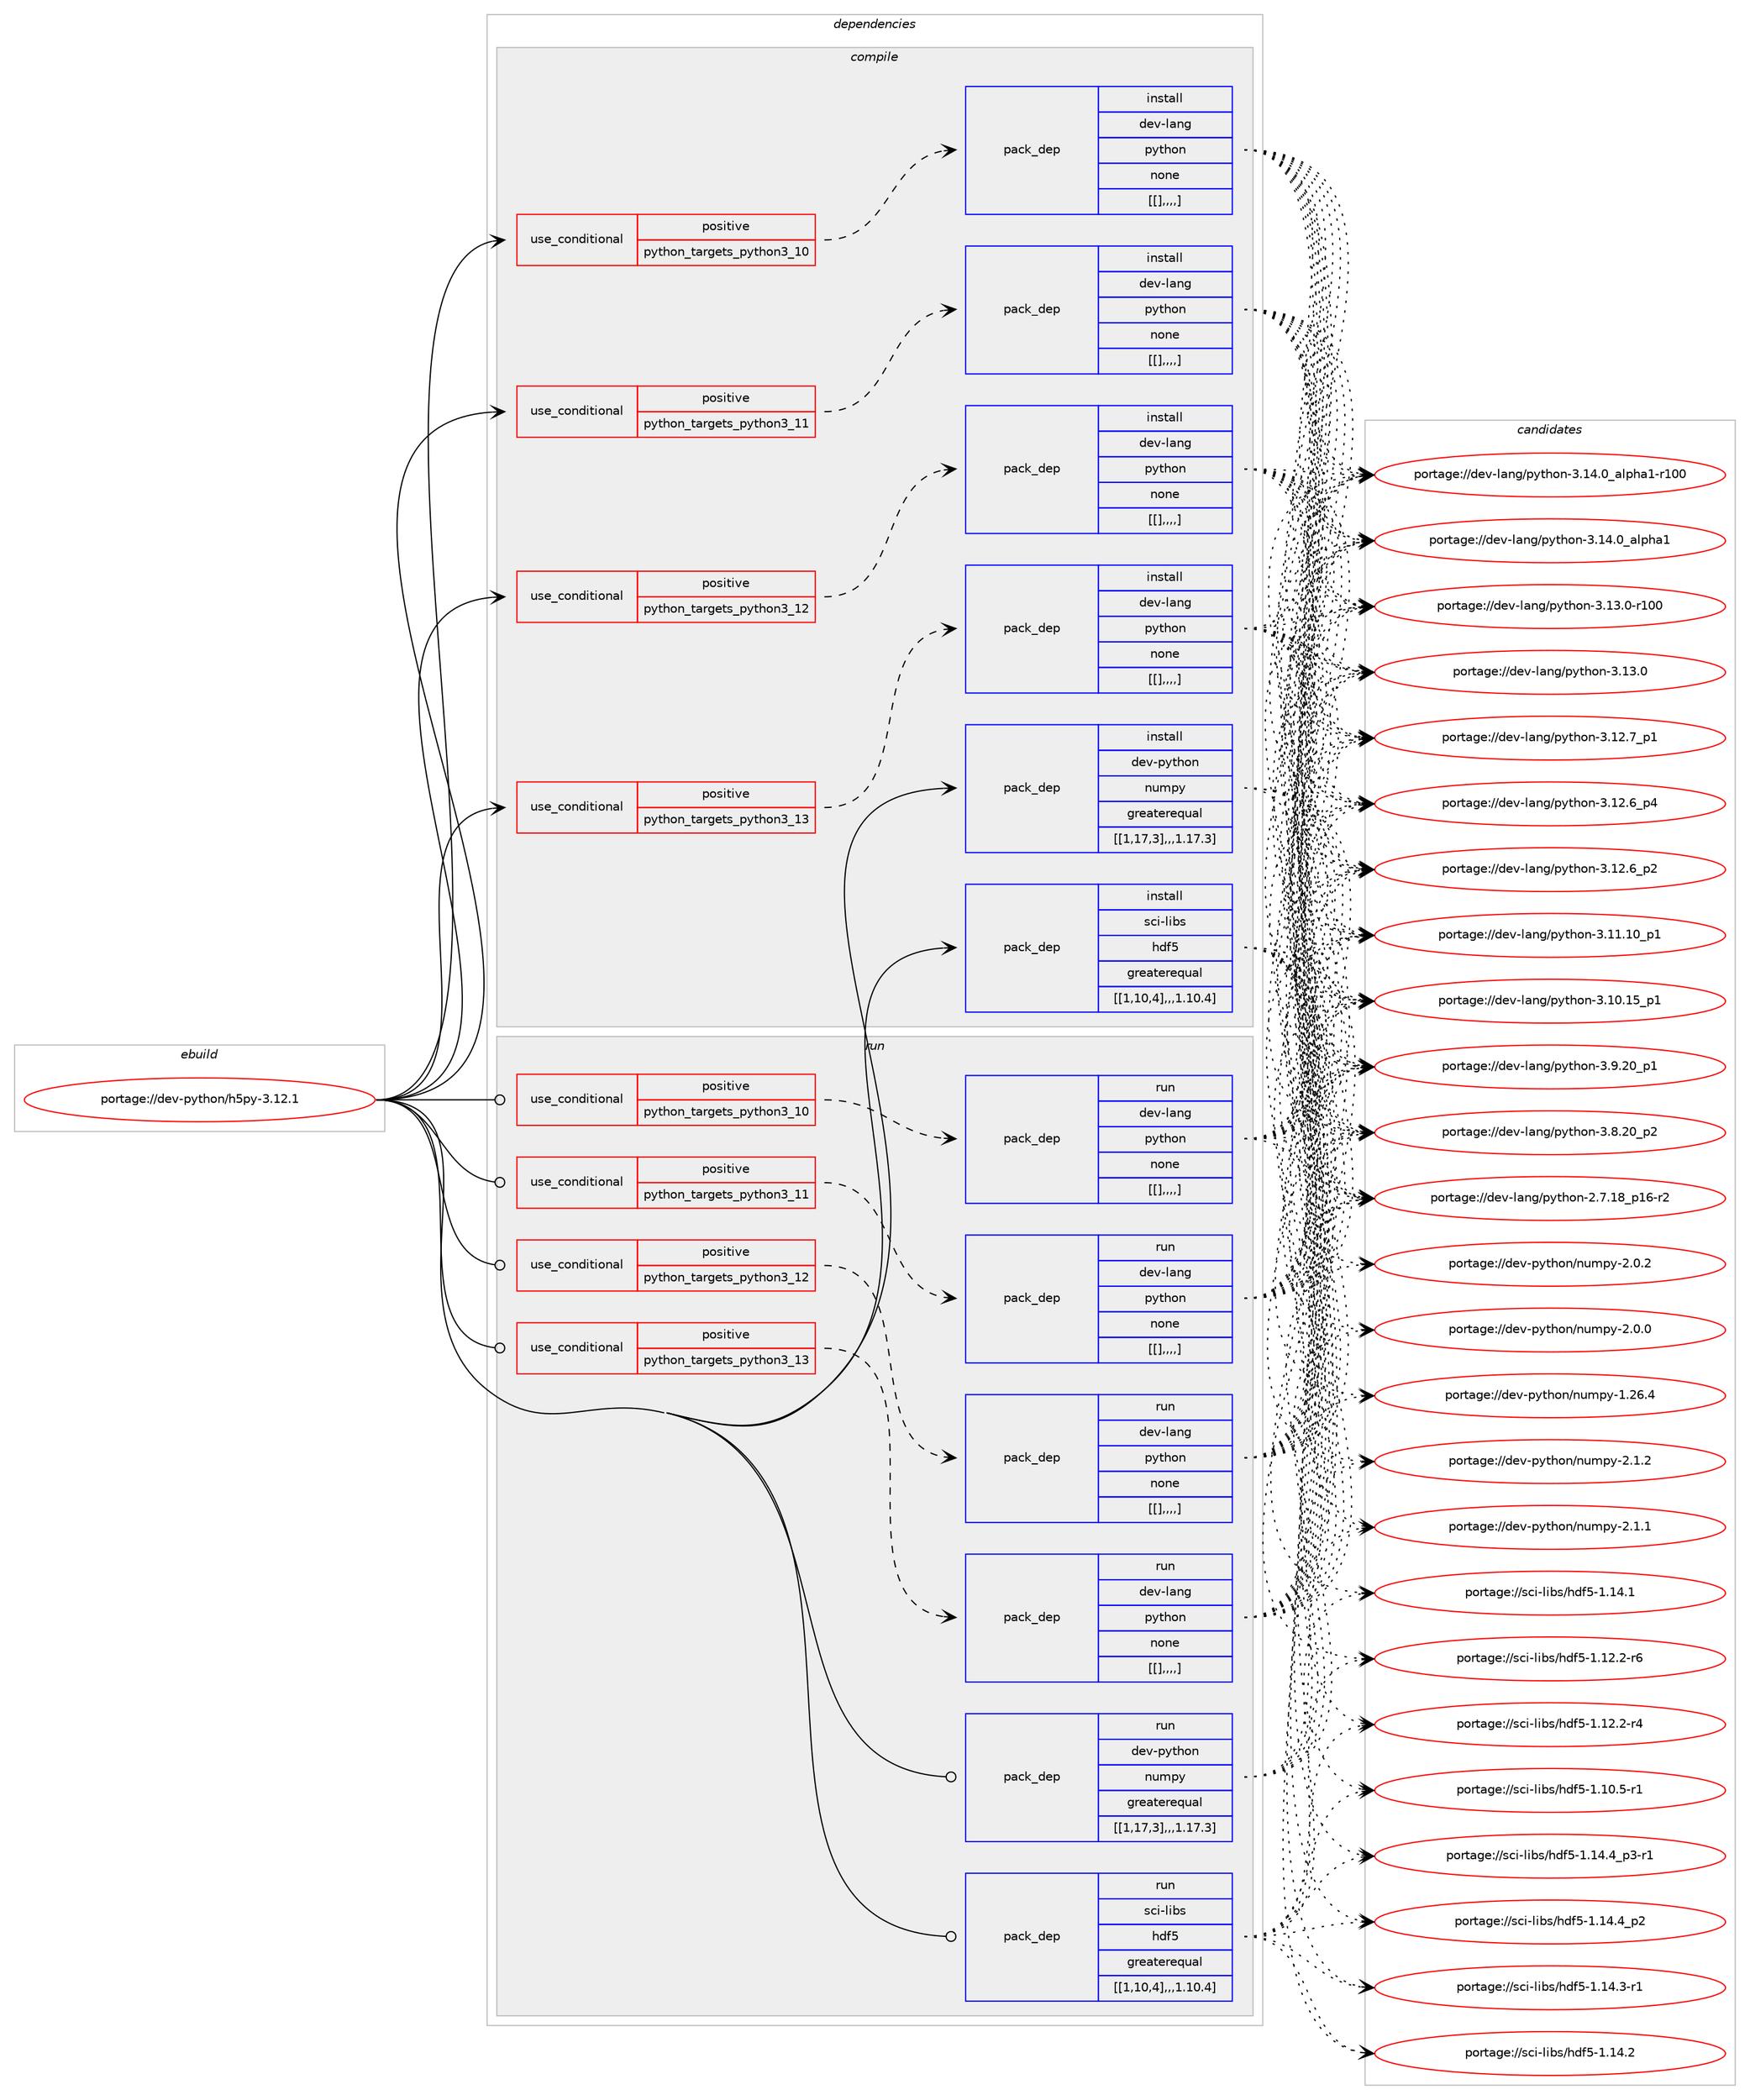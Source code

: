 digraph prolog {

# *************
# Graph options
# *************

newrank=true;
concentrate=true;
compound=true;
graph [rankdir=LR,fontname=Helvetica,fontsize=10,ranksep=1.5];#, ranksep=2.5, nodesep=0.2];
edge  [arrowhead=vee];
node  [fontname=Helvetica,fontsize=10];

# **********
# The ebuild
# **********

subgraph cluster_leftcol {
color=gray;
label=<<i>ebuild</i>>;
id [label="portage://dev-python/h5py-3.12.1", color=red, width=4, href="../dev-python/h5py-3.12.1.svg"];
}

# ****************
# The dependencies
# ****************

subgraph cluster_midcol {
color=gray;
label=<<i>dependencies</i>>;
subgraph cluster_compile {
fillcolor="#eeeeee";
style=filled;
label=<<i>compile</i>>;
subgraph cond35434 {
dependency152956 [label=<<TABLE BORDER="0" CELLBORDER="1" CELLSPACING="0" CELLPADDING="4"><TR><TD ROWSPAN="3" CELLPADDING="10">use_conditional</TD></TR><TR><TD>positive</TD></TR><TR><TD>python_targets_python3_10</TD></TR></TABLE>>, shape=none, color=red];
subgraph pack116218 {
dependency152990 [label=<<TABLE BORDER="0" CELLBORDER="1" CELLSPACING="0" CELLPADDING="4" WIDTH="220"><TR><TD ROWSPAN="6" CELLPADDING="30">pack_dep</TD></TR><TR><TD WIDTH="110">install</TD></TR><TR><TD>dev-lang</TD></TR><TR><TD>python</TD></TR><TR><TD>none</TD></TR><TR><TD>[[],,,,]</TD></TR></TABLE>>, shape=none, color=blue];
}
dependency152956:e -> dependency152990:w [weight=20,style="dashed",arrowhead="vee"];
}
id:e -> dependency152956:w [weight=20,style="solid",arrowhead="vee"];
subgraph cond35451 {
dependency153067 [label=<<TABLE BORDER="0" CELLBORDER="1" CELLSPACING="0" CELLPADDING="4"><TR><TD ROWSPAN="3" CELLPADDING="10">use_conditional</TD></TR><TR><TD>positive</TD></TR><TR><TD>python_targets_python3_11</TD></TR></TABLE>>, shape=none, color=red];
subgraph pack116273 {
dependency153107 [label=<<TABLE BORDER="0" CELLBORDER="1" CELLSPACING="0" CELLPADDING="4" WIDTH="220"><TR><TD ROWSPAN="6" CELLPADDING="30">pack_dep</TD></TR><TR><TD WIDTH="110">install</TD></TR><TR><TD>dev-lang</TD></TR><TR><TD>python</TD></TR><TR><TD>none</TD></TR><TR><TD>[[],,,,]</TD></TR></TABLE>>, shape=none, color=blue];
}
dependency153067:e -> dependency153107:w [weight=20,style="dashed",arrowhead="vee"];
}
id:e -> dependency153067:w [weight=20,style="solid",arrowhead="vee"];
subgraph cond35512 {
dependency153148 [label=<<TABLE BORDER="0" CELLBORDER="1" CELLSPACING="0" CELLPADDING="4"><TR><TD ROWSPAN="3" CELLPADDING="10">use_conditional</TD></TR><TR><TD>positive</TD></TR><TR><TD>python_targets_python3_12</TD></TR></TABLE>>, shape=none, color=red];
subgraph pack116373 {
dependency153245 [label=<<TABLE BORDER="0" CELLBORDER="1" CELLSPACING="0" CELLPADDING="4" WIDTH="220"><TR><TD ROWSPAN="6" CELLPADDING="30">pack_dep</TD></TR><TR><TD WIDTH="110">install</TD></TR><TR><TD>dev-lang</TD></TR><TR><TD>python</TD></TR><TR><TD>none</TD></TR><TR><TD>[[],,,,]</TD></TR></TABLE>>, shape=none, color=blue];
}
dependency153148:e -> dependency153245:w [weight=20,style="dashed",arrowhead="vee"];
}
id:e -> dependency153148:w [weight=20,style="solid",arrowhead="vee"];
subgraph cond35559 {
dependency153337 [label=<<TABLE BORDER="0" CELLBORDER="1" CELLSPACING="0" CELLPADDING="4"><TR><TD ROWSPAN="3" CELLPADDING="10">use_conditional</TD></TR><TR><TD>positive</TD></TR><TR><TD>python_targets_python3_13</TD></TR></TABLE>>, shape=none, color=red];
subgraph pack116440 {
dependency153410 [label=<<TABLE BORDER="0" CELLBORDER="1" CELLSPACING="0" CELLPADDING="4" WIDTH="220"><TR><TD ROWSPAN="6" CELLPADDING="30">pack_dep</TD></TR><TR><TD WIDTH="110">install</TD></TR><TR><TD>dev-lang</TD></TR><TR><TD>python</TD></TR><TR><TD>none</TD></TR><TR><TD>[[],,,,]</TD></TR></TABLE>>, shape=none, color=blue];
}
dependency153337:e -> dependency153410:w [weight=20,style="dashed",arrowhead="vee"];
}
id:e -> dependency153337:w [weight=20,style="solid",arrowhead="vee"];
subgraph pack116498 {
dependency153550 [label=<<TABLE BORDER="0" CELLBORDER="1" CELLSPACING="0" CELLPADDING="4" WIDTH="220"><TR><TD ROWSPAN="6" CELLPADDING="30">pack_dep</TD></TR><TR><TD WIDTH="110">install</TD></TR><TR><TD>dev-python</TD></TR><TR><TD>numpy</TD></TR><TR><TD>greaterequal</TD></TR><TR><TD>[[1,17,3],,,1.17.3]</TD></TR></TABLE>>, shape=none, color=blue];
}
id:e -> dependency153550:w [weight=20,style="solid",arrowhead="vee"];
subgraph pack116564 {
dependency153556 [label=<<TABLE BORDER="0" CELLBORDER="1" CELLSPACING="0" CELLPADDING="4" WIDTH="220"><TR><TD ROWSPAN="6" CELLPADDING="30">pack_dep</TD></TR><TR><TD WIDTH="110">install</TD></TR><TR><TD>sci-libs</TD></TR><TR><TD>hdf5</TD></TR><TR><TD>greaterequal</TD></TR><TR><TD>[[1,10,4],,,1.10.4]</TD></TR></TABLE>>, shape=none, color=blue];
}
id:e -> dependency153556:w [weight=20,style="solid",arrowhead="vee"];
}
subgraph cluster_compileandrun {
fillcolor="#eeeeee";
style=filled;
label=<<i>compile and run</i>>;
}
subgraph cluster_run {
fillcolor="#eeeeee";
style=filled;
label=<<i>run</i>>;
subgraph cond35692 {
dependency153598 [label=<<TABLE BORDER="0" CELLBORDER="1" CELLSPACING="0" CELLPADDING="4"><TR><TD ROWSPAN="3" CELLPADDING="10">use_conditional</TD></TR><TR><TD>positive</TD></TR><TR><TD>python_targets_python3_10</TD></TR></TABLE>>, shape=none, color=red];
subgraph pack116602 {
dependency153619 [label=<<TABLE BORDER="0" CELLBORDER="1" CELLSPACING="0" CELLPADDING="4" WIDTH="220"><TR><TD ROWSPAN="6" CELLPADDING="30">pack_dep</TD></TR><TR><TD WIDTH="110">run</TD></TR><TR><TD>dev-lang</TD></TR><TR><TD>python</TD></TR><TR><TD>none</TD></TR><TR><TD>[[],,,,]</TD></TR></TABLE>>, shape=none, color=blue];
}
dependency153598:e -> dependency153619:w [weight=20,style="dashed",arrowhead="vee"];
}
id:e -> dependency153598:w [weight=20,style="solid",arrowhead="odot"];
subgraph cond35707 {
dependency153625 [label=<<TABLE BORDER="0" CELLBORDER="1" CELLSPACING="0" CELLPADDING="4"><TR><TD ROWSPAN="3" CELLPADDING="10">use_conditional</TD></TR><TR><TD>positive</TD></TR><TR><TD>python_targets_python3_11</TD></TR></TABLE>>, shape=none, color=red];
subgraph pack116611 {
dependency153630 [label=<<TABLE BORDER="0" CELLBORDER="1" CELLSPACING="0" CELLPADDING="4" WIDTH="220"><TR><TD ROWSPAN="6" CELLPADDING="30">pack_dep</TD></TR><TR><TD WIDTH="110">run</TD></TR><TR><TD>dev-lang</TD></TR><TR><TD>python</TD></TR><TR><TD>none</TD></TR><TR><TD>[[],,,,]</TD></TR></TABLE>>, shape=none, color=blue];
}
dependency153625:e -> dependency153630:w [weight=20,style="dashed",arrowhead="vee"];
}
id:e -> dependency153625:w [weight=20,style="solid",arrowhead="odot"];
subgraph cond35710 {
dependency153697 [label=<<TABLE BORDER="0" CELLBORDER="1" CELLSPACING="0" CELLPADDING="4"><TR><TD ROWSPAN="3" CELLPADDING="10">use_conditional</TD></TR><TR><TD>positive</TD></TR><TR><TD>python_targets_python3_12</TD></TR></TABLE>>, shape=none, color=red];
subgraph pack116667 {
dependency153739 [label=<<TABLE BORDER="0" CELLBORDER="1" CELLSPACING="0" CELLPADDING="4" WIDTH="220"><TR><TD ROWSPAN="6" CELLPADDING="30">pack_dep</TD></TR><TR><TD WIDTH="110">run</TD></TR><TR><TD>dev-lang</TD></TR><TR><TD>python</TD></TR><TR><TD>none</TD></TR><TR><TD>[[],,,,]</TD></TR></TABLE>>, shape=none, color=blue];
}
dependency153697:e -> dependency153739:w [weight=20,style="dashed",arrowhead="vee"];
}
id:e -> dependency153697:w [weight=20,style="solid",arrowhead="odot"];
subgraph cond35750 {
dependency153743 [label=<<TABLE BORDER="0" CELLBORDER="1" CELLSPACING="0" CELLPADDING="4"><TR><TD ROWSPAN="3" CELLPADDING="10">use_conditional</TD></TR><TR><TD>positive</TD></TR><TR><TD>python_targets_python3_13</TD></TR></TABLE>>, shape=none, color=red];
subgraph pack116708 {
dependency153804 [label=<<TABLE BORDER="0" CELLBORDER="1" CELLSPACING="0" CELLPADDING="4" WIDTH="220"><TR><TD ROWSPAN="6" CELLPADDING="30">pack_dep</TD></TR><TR><TD WIDTH="110">run</TD></TR><TR><TD>dev-lang</TD></TR><TR><TD>python</TD></TR><TR><TD>none</TD></TR><TR><TD>[[],,,,]</TD></TR></TABLE>>, shape=none, color=blue];
}
dependency153743:e -> dependency153804:w [weight=20,style="dashed",arrowhead="vee"];
}
id:e -> dependency153743:w [weight=20,style="solid",arrowhead="odot"];
subgraph pack116727 {
dependency153823 [label=<<TABLE BORDER="0" CELLBORDER="1" CELLSPACING="0" CELLPADDING="4" WIDTH="220"><TR><TD ROWSPAN="6" CELLPADDING="30">pack_dep</TD></TR><TR><TD WIDTH="110">run</TD></TR><TR><TD>dev-python</TD></TR><TR><TD>numpy</TD></TR><TR><TD>greaterequal</TD></TR><TR><TD>[[1,17,3],,,1.17.3]</TD></TR></TABLE>>, shape=none, color=blue];
}
id:e -> dependency153823:w [weight=20,style="solid",arrowhead="odot"];
subgraph pack116739 {
dependency153843 [label=<<TABLE BORDER="0" CELLBORDER="1" CELLSPACING="0" CELLPADDING="4" WIDTH="220"><TR><TD ROWSPAN="6" CELLPADDING="30">pack_dep</TD></TR><TR><TD WIDTH="110">run</TD></TR><TR><TD>sci-libs</TD></TR><TR><TD>hdf5</TD></TR><TR><TD>greaterequal</TD></TR><TR><TD>[[1,10,4],,,1.10.4]</TD></TR></TABLE>>, shape=none, color=blue];
}
id:e -> dependency153843:w [weight=20,style="solid",arrowhead="odot"];
}
}

# **************
# The candidates
# **************

subgraph cluster_choices {
rank=same;
color=gray;
label=<<i>candidates</i>>;

subgraph choice116485 {
color=black;
nodesep=1;
choice100101118451089711010347112121116104111110455146495246489597108112104974945114494848 [label="portage://dev-lang/python-3.14.0_alpha1-r100", color=red, width=4,href="../dev-lang/python-3.14.0_alpha1-r100.svg"];
choice1001011184510897110103471121211161041111104551464952464895971081121049749 [label="portage://dev-lang/python-3.14.0_alpha1", color=red, width=4,href="../dev-lang/python-3.14.0_alpha1.svg"];
choice1001011184510897110103471121211161041111104551464951464845114494848 [label="portage://dev-lang/python-3.13.0-r100", color=red, width=4,href="../dev-lang/python-3.13.0-r100.svg"];
choice10010111845108971101034711212111610411111045514649514648 [label="portage://dev-lang/python-3.13.0", color=red, width=4,href="../dev-lang/python-3.13.0.svg"];
choice100101118451089711010347112121116104111110455146495046559511249 [label="portage://dev-lang/python-3.12.7_p1", color=red, width=4,href="../dev-lang/python-3.12.7_p1.svg"];
choice100101118451089711010347112121116104111110455146495046549511252 [label="portage://dev-lang/python-3.12.6_p4", color=red, width=4,href="../dev-lang/python-3.12.6_p4.svg"];
choice100101118451089711010347112121116104111110455146495046549511250 [label="portage://dev-lang/python-3.12.6_p2", color=red, width=4,href="../dev-lang/python-3.12.6_p2.svg"];
choice10010111845108971101034711212111610411111045514649494649489511249 [label="portage://dev-lang/python-3.11.10_p1", color=red, width=4,href="../dev-lang/python-3.11.10_p1.svg"];
choice10010111845108971101034711212111610411111045514649484649539511249 [label="portage://dev-lang/python-3.10.15_p1", color=red, width=4,href="../dev-lang/python-3.10.15_p1.svg"];
choice100101118451089711010347112121116104111110455146574650489511249 [label="portage://dev-lang/python-3.9.20_p1", color=red, width=4,href="../dev-lang/python-3.9.20_p1.svg"];
choice100101118451089711010347112121116104111110455146564650489511250 [label="portage://dev-lang/python-3.8.20_p2", color=red, width=4,href="../dev-lang/python-3.8.20_p2.svg"];
choice100101118451089711010347112121116104111110455046554649569511249544511450 [label="portage://dev-lang/python-2.7.18_p16-r2", color=red, width=4,href="../dev-lang/python-2.7.18_p16-r2.svg"];
dependency152990:e -> choice100101118451089711010347112121116104111110455146495246489597108112104974945114494848:w [style=dotted,weight="100"];
dependency152990:e -> choice1001011184510897110103471121211161041111104551464952464895971081121049749:w [style=dotted,weight="100"];
dependency152990:e -> choice1001011184510897110103471121211161041111104551464951464845114494848:w [style=dotted,weight="100"];
dependency152990:e -> choice10010111845108971101034711212111610411111045514649514648:w [style=dotted,weight="100"];
dependency152990:e -> choice100101118451089711010347112121116104111110455146495046559511249:w [style=dotted,weight="100"];
dependency152990:e -> choice100101118451089711010347112121116104111110455146495046549511252:w [style=dotted,weight="100"];
dependency152990:e -> choice100101118451089711010347112121116104111110455146495046549511250:w [style=dotted,weight="100"];
dependency152990:e -> choice10010111845108971101034711212111610411111045514649494649489511249:w [style=dotted,weight="100"];
dependency152990:e -> choice10010111845108971101034711212111610411111045514649484649539511249:w [style=dotted,weight="100"];
dependency152990:e -> choice100101118451089711010347112121116104111110455146574650489511249:w [style=dotted,weight="100"];
dependency152990:e -> choice100101118451089711010347112121116104111110455146564650489511250:w [style=dotted,weight="100"];
dependency152990:e -> choice100101118451089711010347112121116104111110455046554649569511249544511450:w [style=dotted,weight="100"];
}
subgraph choice116495 {
color=black;
nodesep=1;
choice100101118451089711010347112121116104111110455146495246489597108112104974945114494848 [label="portage://dev-lang/python-3.14.0_alpha1-r100", color=red, width=4,href="../dev-lang/python-3.14.0_alpha1-r100.svg"];
choice1001011184510897110103471121211161041111104551464952464895971081121049749 [label="portage://dev-lang/python-3.14.0_alpha1", color=red, width=4,href="../dev-lang/python-3.14.0_alpha1.svg"];
choice1001011184510897110103471121211161041111104551464951464845114494848 [label="portage://dev-lang/python-3.13.0-r100", color=red, width=4,href="../dev-lang/python-3.13.0-r100.svg"];
choice10010111845108971101034711212111610411111045514649514648 [label="portage://dev-lang/python-3.13.0", color=red, width=4,href="../dev-lang/python-3.13.0.svg"];
choice100101118451089711010347112121116104111110455146495046559511249 [label="portage://dev-lang/python-3.12.7_p1", color=red, width=4,href="../dev-lang/python-3.12.7_p1.svg"];
choice100101118451089711010347112121116104111110455146495046549511252 [label="portage://dev-lang/python-3.12.6_p4", color=red, width=4,href="../dev-lang/python-3.12.6_p4.svg"];
choice100101118451089711010347112121116104111110455146495046549511250 [label="portage://dev-lang/python-3.12.6_p2", color=red, width=4,href="../dev-lang/python-3.12.6_p2.svg"];
choice10010111845108971101034711212111610411111045514649494649489511249 [label="portage://dev-lang/python-3.11.10_p1", color=red, width=4,href="../dev-lang/python-3.11.10_p1.svg"];
choice10010111845108971101034711212111610411111045514649484649539511249 [label="portage://dev-lang/python-3.10.15_p1", color=red, width=4,href="../dev-lang/python-3.10.15_p1.svg"];
choice100101118451089711010347112121116104111110455146574650489511249 [label="portage://dev-lang/python-3.9.20_p1", color=red, width=4,href="../dev-lang/python-3.9.20_p1.svg"];
choice100101118451089711010347112121116104111110455146564650489511250 [label="portage://dev-lang/python-3.8.20_p2", color=red, width=4,href="../dev-lang/python-3.8.20_p2.svg"];
choice100101118451089711010347112121116104111110455046554649569511249544511450 [label="portage://dev-lang/python-2.7.18_p16-r2", color=red, width=4,href="../dev-lang/python-2.7.18_p16-r2.svg"];
dependency153107:e -> choice100101118451089711010347112121116104111110455146495246489597108112104974945114494848:w [style=dotted,weight="100"];
dependency153107:e -> choice1001011184510897110103471121211161041111104551464952464895971081121049749:w [style=dotted,weight="100"];
dependency153107:e -> choice1001011184510897110103471121211161041111104551464951464845114494848:w [style=dotted,weight="100"];
dependency153107:e -> choice10010111845108971101034711212111610411111045514649514648:w [style=dotted,weight="100"];
dependency153107:e -> choice100101118451089711010347112121116104111110455146495046559511249:w [style=dotted,weight="100"];
dependency153107:e -> choice100101118451089711010347112121116104111110455146495046549511252:w [style=dotted,weight="100"];
dependency153107:e -> choice100101118451089711010347112121116104111110455146495046549511250:w [style=dotted,weight="100"];
dependency153107:e -> choice10010111845108971101034711212111610411111045514649494649489511249:w [style=dotted,weight="100"];
dependency153107:e -> choice10010111845108971101034711212111610411111045514649484649539511249:w [style=dotted,weight="100"];
dependency153107:e -> choice100101118451089711010347112121116104111110455146574650489511249:w [style=dotted,weight="100"];
dependency153107:e -> choice100101118451089711010347112121116104111110455146564650489511250:w [style=dotted,weight="100"];
dependency153107:e -> choice100101118451089711010347112121116104111110455046554649569511249544511450:w [style=dotted,weight="100"];
}
subgraph choice116548 {
color=black;
nodesep=1;
choice100101118451089711010347112121116104111110455146495246489597108112104974945114494848 [label="portage://dev-lang/python-3.14.0_alpha1-r100", color=red, width=4,href="../dev-lang/python-3.14.0_alpha1-r100.svg"];
choice1001011184510897110103471121211161041111104551464952464895971081121049749 [label="portage://dev-lang/python-3.14.0_alpha1", color=red, width=4,href="../dev-lang/python-3.14.0_alpha1.svg"];
choice1001011184510897110103471121211161041111104551464951464845114494848 [label="portage://dev-lang/python-3.13.0-r100", color=red, width=4,href="../dev-lang/python-3.13.0-r100.svg"];
choice10010111845108971101034711212111610411111045514649514648 [label="portage://dev-lang/python-3.13.0", color=red, width=4,href="../dev-lang/python-3.13.0.svg"];
choice100101118451089711010347112121116104111110455146495046559511249 [label="portage://dev-lang/python-3.12.7_p1", color=red, width=4,href="../dev-lang/python-3.12.7_p1.svg"];
choice100101118451089711010347112121116104111110455146495046549511252 [label="portage://dev-lang/python-3.12.6_p4", color=red, width=4,href="../dev-lang/python-3.12.6_p4.svg"];
choice100101118451089711010347112121116104111110455146495046549511250 [label="portage://dev-lang/python-3.12.6_p2", color=red, width=4,href="../dev-lang/python-3.12.6_p2.svg"];
choice10010111845108971101034711212111610411111045514649494649489511249 [label="portage://dev-lang/python-3.11.10_p1", color=red, width=4,href="../dev-lang/python-3.11.10_p1.svg"];
choice10010111845108971101034711212111610411111045514649484649539511249 [label="portage://dev-lang/python-3.10.15_p1", color=red, width=4,href="../dev-lang/python-3.10.15_p1.svg"];
choice100101118451089711010347112121116104111110455146574650489511249 [label="portage://dev-lang/python-3.9.20_p1", color=red, width=4,href="../dev-lang/python-3.9.20_p1.svg"];
choice100101118451089711010347112121116104111110455146564650489511250 [label="portage://dev-lang/python-3.8.20_p2", color=red, width=4,href="../dev-lang/python-3.8.20_p2.svg"];
choice100101118451089711010347112121116104111110455046554649569511249544511450 [label="portage://dev-lang/python-2.7.18_p16-r2", color=red, width=4,href="../dev-lang/python-2.7.18_p16-r2.svg"];
dependency153245:e -> choice100101118451089711010347112121116104111110455146495246489597108112104974945114494848:w [style=dotted,weight="100"];
dependency153245:e -> choice1001011184510897110103471121211161041111104551464952464895971081121049749:w [style=dotted,weight="100"];
dependency153245:e -> choice1001011184510897110103471121211161041111104551464951464845114494848:w [style=dotted,weight="100"];
dependency153245:e -> choice10010111845108971101034711212111610411111045514649514648:w [style=dotted,weight="100"];
dependency153245:e -> choice100101118451089711010347112121116104111110455146495046559511249:w [style=dotted,weight="100"];
dependency153245:e -> choice100101118451089711010347112121116104111110455146495046549511252:w [style=dotted,weight="100"];
dependency153245:e -> choice100101118451089711010347112121116104111110455146495046549511250:w [style=dotted,weight="100"];
dependency153245:e -> choice10010111845108971101034711212111610411111045514649494649489511249:w [style=dotted,weight="100"];
dependency153245:e -> choice10010111845108971101034711212111610411111045514649484649539511249:w [style=dotted,weight="100"];
dependency153245:e -> choice100101118451089711010347112121116104111110455146574650489511249:w [style=dotted,weight="100"];
dependency153245:e -> choice100101118451089711010347112121116104111110455146564650489511250:w [style=dotted,weight="100"];
dependency153245:e -> choice100101118451089711010347112121116104111110455046554649569511249544511450:w [style=dotted,weight="100"];
}
subgraph choice116555 {
color=black;
nodesep=1;
choice100101118451089711010347112121116104111110455146495246489597108112104974945114494848 [label="portage://dev-lang/python-3.14.0_alpha1-r100", color=red, width=4,href="../dev-lang/python-3.14.0_alpha1-r100.svg"];
choice1001011184510897110103471121211161041111104551464952464895971081121049749 [label="portage://dev-lang/python-3.14.0_alpha1", color=red, width=4,href="../dev-lang/python-3.14.0_alpha1.svg"];
choice1001011184510897110103471121211161041111104551464951464845114494848 [label="portage://dev-lang/python-3.13.0-r100", color=red, width=4,href="../dev-lang/python-3.13.0-r100.svg"];
choice10010111845108971101034711212111610411111045514649514648 [label="portage://dev-lang/python-3.13.0", color=red, width=4,href="../dev-lang/python-3.13.0.svg"];
choice100101118451089711010347112121116104111110455146495046559511249 [label="portage://dev-lang/python-3.12.7_p1", color=red, width=4,href="../dev-lang/python-3.12.7_p1.svg"];
choice100101118451089711010347112121116104111110455146495046549511252 [label="portage://dev-lang/python-3.12.6_p4", color=red, width=4,href="../dev-lang/python-3.12.6_p4.svg"];
choice100101118451089711010347112121116104111110455146495046549511250 [label="portage://dev-lang/python-3.12.6_p2", color=red, width=4,href="../dev-lang/python-3.12.6_p2.svg"];
choice10010111845108971101034711212111610411111045514649494649489511249 [label="portage://dev-lang/python-3.11.10_p1", color=red, width=4,href="../dev-lang/python-3.11.10_p1.svg"];
choice10010111845108971101034711212111610411111045514649484649539511249 [label="portage://dev-lang/python-3.10.15_p1", color=red, width=4,href="../dev-lang/python-3.10.15_p1.svg"];
choice100101118451089711010347112121116104111110455146574650489511249 [label="portage://dev-lang/python-3.9.20_p1", color=red, width=4,href="../dev-lang/python-3.9.20_p1.svg"];
choice100101118451089711010347112121116104111110455146564650489511250 [label="portage://dev-lang/python-3.8.20_p2", color=red, width=4,href="../dev-lang/python-3.8.20_p2.svg"];
choice100101118451089711010347112121116104111110455046554649569511249544511450 [label="portage://dev-lang/python-2.7.18_p16-r2", color=red, width=4,href="../dev-lang/python-2.7.18_p16-r2.svg"];
dependency153410:e -> choice100101118451089711010347112121116104111110455146495246489597108112104974945114494848:w [style=dotted,weight="100"];
dependency153410:e -> choice1001011184510897110103471121211161041111104551464952464895971081121049749:w [style=dotted,weight="100"];
dependency153410:e -> choice1001011184510897110103471121211161041111104551464951464845114494848:w [style=dotted,weight="100"];
dependency153410:e -> choice10010111845108971101034711212111610411111045514649514648:w [style=dotted,weight="100"];
dependency153410:e -> choice100101118451089711010347112121116104111110455146495046559511249:w [style=dotted,weight="100"];
dependency153410:e -> choice100101118451089711010347112121116104111110455146495046549511252:w [style=dotted,weight="100"];
dependency153410:e -> choice100101118451089711010347112121116104111110455146495046549511250:w [style=dotted,weight="100"];
dependency153410:e -> choice10010111845108971101034711212111610411111045514649494649489511249:w [style=dotted,weight="100"];
dependency153410:e -> choice10010111845108971101034711212111610411111045514649484649539511249:w [style=dotted,weight="100"];
dependency153410:e -> choice100101118451089711010347112121116104111110455146574650489511249:w [style=dotted,weight="100"];
dependency153410:e -> choice100101118451089711010347112121116104111110455146564650489511250:w [style=dotted,weight="100"];
dependency153410:e -> choice100101118451089711010347112121116104111110455046554649569511249544511450:w [style=dotted,weight="100"];
}
subgraph choice116596 {
color=black;
nodesep=1;
choice1001011184511212111610411111047110117109112121455046494650 [label="portage://dev-python/numpy-2.1.2", color=red, width=4,href="../dev-python/numpy-2.1.2.svg"];
choice1001011184511212111610411111047110117109112121455046494649 [label="portage://dev-python/numpy-2.1.1", color=red, width=4,href="../dev-python/numpy-2.1.1.svg"];
choice1001011184511212111610411111047110117109112121455046484650 [label="portage://dev-python/numpy-2.0.2", color=red, width=4,href="../dev-python/numpy-2.0.2.svg"];
choice1001011184511212111610411111047110117109112121455046484648 [label="portage://dev-python/numpy-2.0.0", color=red, width=4,href="../dev-python/numpy-2.0.0.svg"];
choice100101118451121211161041111104711011710911212145494650544652 [label="portage://dev-python/numpy-1.26.4", color=red, width=4,href="../dev-python/numpy-1.26.4.svg"];
dependency153550:e -> choice1001011184511212111610411111047110117109112121455046494650:w [style=dotted,weight="100"];
dependency153550:e -> choice1001011184511212111610411111047110117109112121455046494649:w [style=dotted,weight="100"];
dependency153550:e -> choice1001011184511212111610411111047110117109112121455046484650:w [style=dotted,weight="100"];
dependency153550:e -> choice1001011184511212111610411111047110117109112121455046484648:w [style=dotted,weight="100"];
dependency153550:e -> choice100101118451121211161041111104711011710911212145494650544652:w [style=dotted,weight="100"];
}
subgraph choice116608 {
color=black;
nodesep=1;
choice11599105451081059811547104100102534549464952465295112514511449 [label="portage://sci-libs/hdf5-1.14.4_p3-r1", color=red, width=4,href="../sci-libs/hdf5-1.14.4_p3-r1.svg"];
choice1159910545108105981154710410010253454946495246529511250 [label="portage://sci-libs/hdf5-1.14.4_p2", color=red, width=4,href="../sci-libs/hdf5-1.14.4_p2.svg"];
choice1159910545108105981154710410010253454946495246514511449 [label="portage://sci-libs/hdf5-1.14.3-r1", color=red, width=4,href="../sci-libs/hdf5-1.14.3-r1.svg"];
choice115991054510810598115471041001025345494649524650 [label="portage://sci-libs/hdf5-1.14.2", color=red, width=4,href="../sci-libs/hdf5-1.14.2.svg"];
choice115991054510810598115471041001025345494649524649 [label="portage://sci-libs/hdf5-1.14.1", color=red, width=4,href="../sci-libs/hdf5-1.14.1.svg"];
choice1159910545108105981154710410010253454946495046504511454 [label="portage://sci-libs/hdf5-1.12.2-r6", color=red, width=4,href="../sci-libs/hdf5-1.12.2-r6.svg"];
choice1159910545108105981154710410010253454946495046504511452 [label="portage://sci-libs/hdf5-1.12.2-r4", color=red, width=4,href="../sci-libs/hdf5-1.12.2-r4.svg"];
choice1159910545108105981154710410010253454946494846534511449 [label="portage://sci-libs/hdf5-1.10.5-r1", color=red, width=4,href="../sci-libs/hdf5-1.10.5-r1.svg"];
dependency153556:e -> choice11599105451081059811547104100102534549464952465295112514511449:w [style=dotted,weight="100"];
dependency153556:e -> choice1159910545108105981154710410010253454946495246529511250:w [style=dotted,weight="100"];
dependency153556:e -> choice1159910545108105981154710410010253454946495246514511449:w [style=dotted,weight="100"];
dependency153556:e -> choice115991054510810598115471041001025345494649524650:w [style=dotted,weight="100"];
dependency153556:e -> choice115991054510810598115471041001025345494649524649:w [style=dotted,weight="100"];
dependency153556:e -> choice1159910545108105981154710410010253454946495046504511454:w [style=dotted,weight="100"];
dependency153556:e -> choice1159910545108105981154710410010253454946495046504511452:w [style=dotted,weight="100"];
dependency153556:e -> choice1159910545108105981154710410010253454946494846534511449:w [style=dotted,weight="100"];
}
subgraph choice116623 {
color=black;
nodesep=1;
choice100101118451089711010347112121116104111110455146495246489597108112104974945114494848 [label="portage://dev-lang/python-3.14.0_alpha1-r100", color=red, width=4,href="../dev-lang/python-3.14.0_alpha1-r100.svg"];
choice1001011184510897110103471121211161041111104551464952464895971081121049749 [label="portage://dev-lang/python-3.14.0_alpha1", color=red, width=4,href="../dev-lang/python-3.14.0_alpha1.svg"];
choice1001011184510897110103471121211161041111104551464951464845114494848 [label="portage://dev-lang/python-3.13.0-r100", color=red, width=4,href="../dev-lang/python-3.13.0-r100.svg"];
choice10010111845108971101034711212111610411111045514649514648 [label="portage://dev-lang/python-3.13.0", color=red, width=4,href="../dev-lang/python-3.13.0.svg"];
choice100101118451089711010347112121116104111110455146495046559511249 [label="portage://dev-lang/python-3.12.7_p1", color=red, width=4,href="../dev-lang/python-3.12.7_p1.svg"];
choice100101118451089711010347112121116104111110455146495046549511252 [label="portage://dev-lang/python-3.12.6_p4", color=red, width=4,href="../dev-lang/python-3.12.6_p4.svg"];
choice100101118451089711010347112121116104111110455146495046549511250 [label="portage://dev-lang/python-3.12.6_p2", color=red, width=4,href="../dev-lang/python-3.12.6_p2.svg"];
choice10010111845108971101034711212111610411111045514649494649489511249 [label="portage://dev-lang/python-3.11.10_p1", color=red, width=4,href="../dev-lang/python-3.11.10_p1.svg"];
choice10010111845108971101034711212111610411111045514649484649539511249 [label="portage://dev-lang/python-3.10.15_p1", color=red, width=4,href="../dev-lang/python-3.10.15_p1.svg"];
choice100101118451089711010347112121116104111110455146574650489511249 [label="portage://dev-lang/python-3.9.20_p1", color=red, width=4,href="../dev-lang/python-3.9.20_p1.svg"];
choice100101118451089711010347112121116104111110455146564650489511250 [label="portage://dev-lang/python-3.8.20_p2", color=red, width=4,href="../dev-lang/python-3.8.20_p2.svg"];
choice100101118451089711010347112121116104111110455046554649569511249544511450 [label="portage://dev-lang/python-2.7.18_p16-r2", color=red, width=4,href="../dev-lang/python-2.7.18_p16-r2.svg"];
dependency153619:e -> choice100101118451089711010347112121116104111110455146495246489597108112104974945114494848:w [style=dotted,weight="100"];
dependency153619:e -> choice1001011184510897110103471121211161041111104551464952464895971081121049749:w [style=dotted,weight="100"];
dependency153619:e -> choice1001011184510897110103471121211161041111104551464951464845114494848:w [style=dotted,weight="100"];
dependency153619:e -> choice10010111845108971101034711212111610411111045514649514648:w [style=dotted,weight="100"];
dependency153619:e -> choice100101118451089711010347112121116104111110455146495046559511249:w [style=dotted,weight="100"];
dependency153619:e -> choice100101118451089711010347112121116104111110455146495046549511252:w [style=dotted,weight="100"];
dependency153619:e -> choice100101118451089711010347112121116104111110455146495046549511250:w [style=dotted,weight="100"];
dependency153619:e -> choice10010111845108971101034711212111610411111045514649494649489511249:w [style=dotted,weight="100"];
dependency153619:e -> choice10010111845108971101034711212111610411111045514649484649539511249:w [style=dotted,weight="100"];
dependency153619:e -> choice100101118451089711010347112121116104111110455146574650489511249:w [style=dotted,weight="100"];
dependency153619:e -> choice100101118451089711010347112121116104111110455146564650489511250:w [style=dotted,weight="100"];
dependency153619:e -> choice100101118451089711010347112121116104111110455046554649569511249544511450:w [style=dotted,weight="100"];
}
subgraph choice116656 {
color=black;
nodesep=1;
choice100101118451089711010347112121116104111110455146495246489597108112104974945114494848 [label="portage://dev-lang/python-3.14.0_alpha1-r100", color=red, width=4,href="../dev-lang/python-3.14.0_alpha1-r100.svg"];
choice1001011184510897110103471121211161041111104551464952464895971081121049749 [label="portage://dev-lang/python-3.14.0_alpha1", color=red, width=4,href="../dev-lang/python-3.14.0_alpha1.svg"];
choice1001011184510897110103471121211161041111104551464951464845114494848 [label="portage://dev-lang/python-3.13.0-r100", color=red, width=4,href="../dev-lang/python-3.13.0-r100.svg"];
choice10010111845108971101034711212111610411111045514649514648 [label="portage://dev-lang/python-3.13.0", color=red, width=4,href="../dev-lang/python-3.13.0.svg"];
choice100101118451089711010347112121116104111110455146495046559511249 [label="portage://dev-lang/python-3.12.7_p1", color=red, width=4,href="../dev-lang/python-3.12.7_p1.svg"];
choice100101118451089711010347112121116104111110455146495046549511252 [label="portage://dev-lang/python-3.12.6_p4", color=red, width=4,href="../dev-lang/python-3.12.6_p4.svg"];
choice100101118451089711010347112121116104111110455146495046549511250 [label="portage://dev-lang/python-3.12.6_p2", color=red, width=4,href="../dev-lang/python-3.12.6_p2.svg"];
choice10010111845108971101034711212111610411111045514649494649489511249 [label="portage://dev-lang/python-3.11.10_p1", color=red, width=4,href="../dev-lang/python-3.11.10_p1.svg"];
choice10010111845108971101034711212111610411111045514649484649539511249 [label="portage://dev-lang/python-3.10.15_p1", color=red, width=4,href="../dev-lang/python-3.10.15_p1.svg"];
choice100101118451089711010347112121116104111110455146574650489511249 [label="portage://dev-lang/python-3.9.20_p1", color=red, width=4,href="../dev-lang/python-3.9.20_p1.svg"];
choice100101118451089711010347112121116104111110455146564650489511250 [label="portage://dev-lang/python-3.8.20_p2", color=red, width=4,href="../dev-lang/python-3.8.20_p2.svg"];
choice100101118451089711010347112121116104111110455046554649569511249544511450 [label="portage://dev-lang/python-2.7.18_p16-r2", color=red, width=4,href="../dev-lang/python-2.7.18_p16-r2.svg"];
dependency153630:e -> choice100101118451089711010347112121116104111110455146495246489597108112104974945114494848:w [style=dotted,weight="100"];
dependency153630:e -> choice1001011184510897110103471121211161041111104551464952464895971081121049749:w [style=dotted,weight="100"];
dependency153630:e -> choice1001011184510897110103471121211161041111104551464951464845114494848:w [style=dotted,weight="100"];
dependency153630:e -> choice10010111845108971101034711212111610411111045514649514648:w [style=dotted,weight="100"];
dependency153630:e -> choice100101118451089711010347112121116104111110455146495046559511249:w [style=dotted,weight="100"];
dependency153630:e -> choice100101118451089711010347112121116104111110455146495046549511252:w [style=dotted,weight="100"];
dependency153630:e -> choice100101118451089711010347112121116104111110455146495046549511250:w [style=dotted,weight="100"];
dependency153630:e -> choice10010111845108971101034711212111610411111045514649494649489511249:w [style=dotted,weight="100"];
dependency153630:e -> choice10010111845108971101034711212111610411111045514649484649539511249:w [style=dotted,weight="100"];
dependency153630:e -> choice100101118451089711010347112121116104111110455146574650489511249:w [style=dotted,weight="100"];
dependency153630:e -> choice100101118451089711010347112121116104111110455146564650489511250:w [style=dotted,weight="100"];
dependency153630:e -> choice100101118451089711010347112121116104111110455046554649569511249544511450:w [style=dotted,weight="100"];
}
subgraph choice116699 {
color=black;
nodesep=1;
choice100101118451089711010347112121116104111110455146495246489597108112104974945114494848 [label="portage://dev-lang/python-3.14.0_alpha1-r100", color=red, width=4,href="../dev-lang/python-3.14.0_alpha1-r100.svg"];
choice1001011184510897110103471121211161041111104551464952464895971081121049749 [label="portage://dev-lang/python-3.14.0_alpha1", color=red, width=4,href="../dev-lang/python-3.14.0_alpha1.svg"];
choice1001011184510897110103471121211161041111104551464951464845114494848 [label="portage://dev-lang/python-3.13.0-r100", color=red, width=4,href="../dev-lang/python-3.13.0-r100.svg"];
choice10010111845108971101034711212111610411111045514649514648 [label="portage://dev-lang/python-3.13.0", color=red, width=4,href="../dev-lang/python-3.13.0.svg"];
choice100101118451089711010347112121116104111110455146495046559511249 [label="portage://dev-lang/python-3.12.7_p1", color=red, width=4,href="../dev-lang/python-3.12.7_p1.svg"];
choice100101118451089711010347112121116104111110455146495046549511252 [label="portage://dev-lang/python-3.12.6_p4", color=red, width=4,href="../dev-lang/python-3.12.6_p4.svg"];
choice100101118451089711010347112121116104111110455146495046549511250 [label="portage://dev-lang/python-3.12.6_p2", color=red, width=4,href="../dev-lang/python-3.12.6_p2.svg"];
choice10010111845108971101034711212111610411111045514649494649489511249 [label="portage://dev-lang/python-3.11.10_p1", color=red, width=4,href="../dev-lang/python-3.11.10_p1.svg"];
choice10010111845108971101034711212111610411111045514649484649539511249 [label="portage://dev-lang/python-3.10.15_p1", color=red, width=4,href="../dev-lang/python-3.10.15_p1.svg"];
choice100101118451089711010347112121116104111110455146574650489511249 [label="portage://dev-lang/python-3.9.20_p1", color=red, width=4,href="../dev-lang/python-3.9.20_p1.svg"];
choice100101118451089711010347112121116104111110455146564650489511250 [label="portage://dev-lang/python-3.8.20_p2", color=red, width=4,href="../dev-lang/python-3.8.20_p2.svg"];
choice100101118451089711010347112121116104111110455046554649569511249544511450 [label="portage://dev-lang/python-2.7.18_p16-r2", color=red, width=4,href="../dev-lang/python-2.7.18_p16-r2.svg"];
dependency153739:e -> choice100101118451089711010347112121116104111110455146495246489597108112104974945114494848:w [style=dotted,weight="100"];
dependency153739:e -> choice1001011184510897110103471121211161041111104551464952464895971081121049749:w [style=dotted,weight="100"];
dependency153739:e -> choice1001011184510897110103471121211161041111104551464951464845114494848:w [style=dotted,weight="100"];
dependency153739:e -> choice10010111845108971101034711212111610411111045514649514648:w [style=dotted,weight="100"];
dependency153739:e -> choice100101118451089711010347112121116104111110455146495046559511249:w [style=dotted,weight="100"];
dependency153739:e -> choice100101118451089711010347112121116104111110455146495046549511252:w [style=dotted,weight="100"];
dependency153739:e -> choice100101118451089711010347112121116104111110455146495046549511250:w [style=dotted,weight="100"];
dependency153739:e -> choice10010111845108971101034711212111610411111045514649494649489511249:w [style=dotted,weight="100"];
dependency153739:e -> choice10010111845108971101034711212111610411111045514649484649539511249:w [style=dotted,weight="100"];
dependency153739:e -> choice100101118451089711010347112121116104111110455146574650489511249:w [style=dotted,weight="100"];
dependency153739:e -> choice100101118451089711010347112121116104111110455146564650489511250:w [style=dotted,weight="100"];
dependency153739:e -> choice100101118451089711010347112121116104111110455046554649569511249544511450:w [style=dotted,weight="100"];
}
subgraph choice116741 {
color=black;
nodesep=1;
choice100101118451089711010347112121116104111110455146495246489597108112104974945114494848 [label="portage://dev-lang/python-3.14.0_alpha1-r100", color=red, width=4,href="../dev-lang/python-3.14.0_alpha1-r100.svg"];
choice1001011184510897110103471121211161041111104551464952464895971081121049749 [label="portage://dev-lang/python-3.14.0_alpha1", color=red, width=4,href="../dev-lang/python-3.14.0_alpha1.svg"];
choice1001011184510897110103471121211161041111104551464951464845114494848 [label="portage://dev-lang/python-3.13.0-r100", color=red, width=4,href="../dev-lang/python-3.13.0-r100.svg"];
choice10010111845108971101034711212111610411111045514649514648 [label="portage://dev-lang/python-3.13.0", color=red, width=4,href="../dev-lang/python-3.13.0.svg"];
choice100101118451089711010347112121116104111110455146495046559511249 [label="portage://dev-lang/python-3.12.7_p1", color=red, width=4,href="../dev-lang/python-3.12.7_p1.svg"];
choice100101118451089711010347112121116104111110455146495046549511252 [label="portage://dev-lang/python-3.12.6_p4", color=red, width=4,href="../dev-lang/python-3.12.6_p4.svg"];
choice100101118451089711010347112121116104111110455146495046549511250 [label="portage://dev-lang/python-3.12.6_p2", color=red, width=4,href="../dev-lang/python-3.12.6_p2.svg"];
choice10010111845108971101034711212111610411111045514649494649489511249 [label="portage://dev-lang/python-3.11.10_p1", color=red, width=4,href="../dev-lang/python-3.11.10_p1.svg"];
choice10010111845108971101034711212111610411111045514649484649539511249 [label="portage://dev-lang/python-3.10.15_p1", color=red, width=4,href="../dev-lang/python-3.10.15_p1.svg"];
choice100101118451089711010347112121116104111110455146574650489511249 [label="portage://dev-lang/python-3.9.20_p1", color=red, width=4,href="../dev-lang/python-3.9.20_p1.svg"];
choice100101118451089711010347112121116104111110455146564650489511250 [label="portage://dev-lang/python-3.8.20_p2", color=red, width=4,href="../dev-lang/python-3.8.20_p2.svg"];
choice100101118451089711010347112121116104111110455046554649569511249544511450 [label="portage://dev-lang/python-2.7.18_p16-r2", color=red, width=4,href="../dev-lang/python-2.7.18_p16-r2.svg"];
dependency153804:e -> choice100101118451089711010347112121116104111110455146495246489597108112104974945114494848:w [style=dotted,weight="100"];
dependency153804:e -> choice1001011184510897110103471121211161041111104551464952464895971081121049749:w [style=dotted,weight="100"];
dependency153804:e -> choice1001011184510897110103471121211161041111104551464951464845114494848:w [style=dotted,weight="100"];
dependency153804:e -> choice10010111845108971101034711212111610411111045514649514648:w [style=dotted,weight="100"];
dependency153804:e -> choice100101118451089711010347112121116104111110455146495046559511249:w [style=dotted,weight="100"];
dependency153804:e -> choice100101118451089711010347112121116104111110455146495046549511252:w [style=dotted,weight="100"];
dependency153804:e -> choice100101118451089711010347112121116104111110455146495046549511250:w [style=dotted,weight="100"];
dependency153804:e -> choice10010111845108971101034711212111610411111045514649494649489511249:w [style=dotted,weight="100"];
dependency153804:e -> choice10010111845108971101034711212111610411111045514649484649539511249:w [style=dotted,weight="100"];
dependency153804:e -> choice100101118451089711010347112121116104111110455146574650489511249:w [style=dotted,weight="100"];
dependency153804:e -> choice100101118451089711010347112121116104111110455146564650489511250:w [style=dotted,weight="100"];
dependency153804:e -> choice100101118451089711010347112121116104111110455046554649569511249544511450:w [style=dotted,weight="100"];
}
subgraph choice116793 {
color=black;
nodesep=1;
choice1001011184511212111610411111047110117109112121455046494650 [label="portage://dev-python/numpy-2.1.2", color=red, width=4,href="../dev-python/numpy-2.1.2.svg"];
choice1001011184511212111610411111047110117109112121455046494649 [label="portage://dev-python/numpy-2.1.1", color=red, width=4,href="../dev-python/numpy-2.1.1.svg"];
choice1001011184511212111610411111047110117109112121455046484650 [label="portage://dev-python/numpy-2.0.2", color=red, width=4,href="../dev-python/numpy-2.0.2.svg"];
choice1001011184511212111610411111047110117109112121455046484648 [label="portage://dev-python/numpy-2.0.0", color=red, width=4,href="../dev-python/numpy-2.0.0.svg"];
choice100101118451121211161041111104711011710911212145494650544652 [label="portage://dev-python/numpy-1.26.4", color=red, width=4,href="../dev-python/numpy-1.26.4.svg"];
dependency153823:e -> choice1001011184511212111610411111047110117109112121455046494650:w [style=dotted,weight="100"];
dependency153823:e -> choice1001011184511212111610411111047110117109112121455046494649:w [style=dotted,weight="100"];
dependency153823:e -> choice1001011184511212111610411111047110117109112121455046484650:w [style=dotted,weight="100"];
dependency153823:e -> choice1001011184511212111610411111047110117109112121455046484648:w [style=dotted,weight="100"];
dependency153823:e -> choice100101118451121211161041111104711011710911212145494650544652:w [style=dotted,weight="100"];
}
subgraph choice116796 {
color=black;
nodesep=1;
choice11599105451081059811547104100102534549464952465295112514511449 [label="portage://sci-libs/hdf5-1.14.4_p3-r1", color=red, width=4,href="../sci-libs/hdf5-1.14.4_p3-r1.svg"];
choice1159910545108105981154710410010253454946495246529511250 [label="portage://sci-libs/hdf5-1.14.4_p2", color=red, width=4,href="../sci-libs/hdf5-1.14.4_p2.svg"];
choice1159910545108105981154710410010253454946495246514511449 [label="portage://sci-libs/hdf5-1.14.3-r1", color=red, width=4,href="../sci-libs/hdf5-1.14.3-r1.svg"];
choice115991054510810598115471041001025345494649524650 [label="portage://sci-libs/hdf5-1.14.2", color=red, width=4,href="../sci-libs/hdf5-1.14.2.svg"];
choice115991054510810598115471041001025345494649524649 [label="portage://sci-libs/hdf5-1.14.1", color=red, width=4,href="../sci-libs/hdf5-1.14.1.svg"];
choice1159910545108105981154710410010253454946495046504511454 [label="portage://sci-libs/hdf5-1.12.2-r6", color=red, width=4,href="../sci-libs/hdf5-1.12.2-r6.svg"];
choice1159910545108105981154710410010253454946495046504511452 [label="portage://sci-libs/hdf5-1.12.2-r4", color=red, width=4,href="../sci-libs/hdf5-1.12.2-r4.svg"];
choice1159910545108105981154710410010253454946494846534511449 [label="portage://sci-libs/hdf5-1.10.5-r1", color=red, width=4,href="../sci-libs/hdf5-1.10.5-r1.svg"];
dependency153843:e -> choice11599105451081059811547104100102534549464952465295112514511449:w [style=dotted,weight="100"];
dependency153843:e -> choice1159910545108105981154710410010253454946495246529511250:w [style=dotted,weight="100"];
dependency153843:e -> choice1159910545108105981154710410010253454946495246514511449:w [style=dotted,weight="100"];
dependency153843:e -> choice115991054510810598115471041001025345494649524650:w [style=dotted,weight="100"];
dependency153843:e -> choice115991054510810598115471041001025345494649524649:w [style=dotted,weight="100"];
dependency153843:e -> choice1159910545108105981154710410010253454946495046504511454:w [style=dotted,weight="100"];
dependency153843:e -> choice1159910545108105981154710410010253454946495046504511452:w [style=dotted,weight="100"];
dependency153843:e -> choice1159910545108105981154710410010253454946494846534511449:w [style=dotted,weight="100"];
}
}

}
